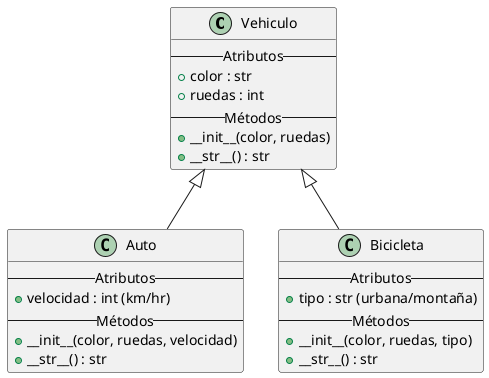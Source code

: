 @startuml
' Definición de la clase padre Vehiculo '
class Vehiculo {
  -- Atributos --
  + color : str
  + ruedas : int
  -- Métodos --
  + __init__(color, ruedas)
  + __str__() : str
}

' Definición de la clase hija Auto '
class Auto {
  -- Atributos --
  + velocidad : int (km/hr)
  -- Métodos --
  + __init__(color, ruedas, velocidad)
  + __str__() : str
}

' Definición de la clase hija Bicicleta '
class Bicicleta {
  -- Atributos --
  + tipo : str (urbana/montaña)
  -- Métodos --
  + __init__(color, ruedas, tipo)
  + __str__() : str
}

' Relación de Herencia '
' La flecha con triángulo vacío apunta al padre '
Vehiculo <|-- Auto
Vehiculo <|-- Bicicleta

@enduml